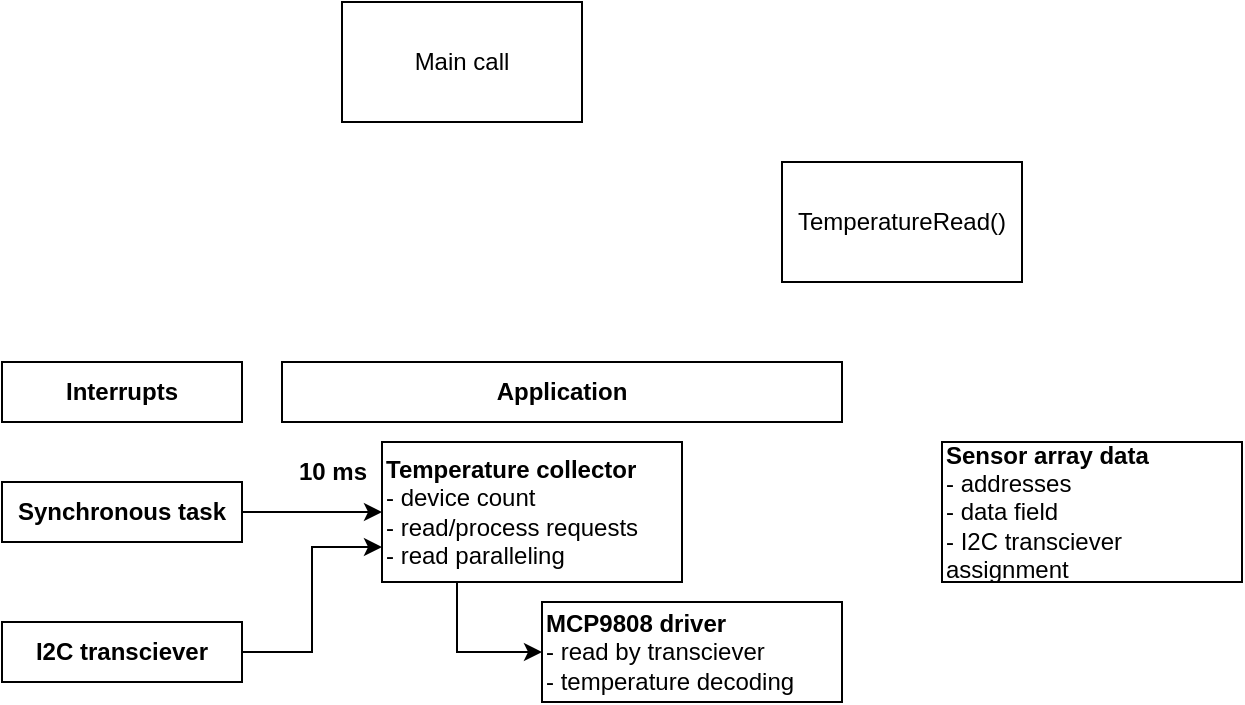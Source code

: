 <mxfile version="13.6.2" type="device"><diagram id="IANRAOWLI9YPEbpsFMMt" name="Page-1"><mxGraphModel dx="1086" dy="806" grid="1" gridSize="10" guides="1" tooltips="1" connect="1" arrows="1" fold="1" page="1" pageScale="1" pageWidth="850" pageHeight="1100" math="0" shadow="0"><root><mxCell id="0"/><mxCell id="1" parent="0"/><mxCell id="EzHu5vZr7P05Eedgp3SK-1" value="Main call" style="rounded=0;whiteSpace=wrap;html=1;" parent="1" vertex="1"><mxGeometry x="180" y="220" width="120" height="60" as="geometry"/></mxCell><mxCell id="EzHu5vZr7P05Eedgp3SK-2" value="TemperatureRead()" style="rounded=0;whiteSpace=wrap;html=1;" parent="1" vertex="1"><mxGeometry x="400" y="300" width="120" height="60" as="geometry"/></mxCell><mxCell id="CWKuOT4kULPw2SV1hI2G-1" value="&lt;b&gt;Application&lt;/b&gt;" style="rounded=0;whiteSpace=wrap;html=1;" vertex="1" parent="1"><mxGeometry x="150" y="400" width="280" height="30" as="geometry"/></mxCell><mxCell id="CWKuOT4kULPw2SV1hI2G-2" value="&lt;b&gt;Sensor array data&lt;/b&gt;&lt;br&gt;- addresses&lt;br&gt;- data field&lt;br&gt;- I2C transciever assignment" style="rounded=0;whiteSpace=wrap;html=1;align=left;" vertex="1" parent="1"><mxGeometry x="480" y="440" width="150" height="70" as="geometry"/></mxCell><mxCell id="CWKuOT4kULPw2SV1hI2G-7" style="edgeStyle=orthogonalEdgeStyle;rounded=0;orthogonalLoop=1;jettySize=auto;html=1;exitX=0.25;exitY=1;exitDx=0;exitDy=0;entryX=0;entryY=0.5;entryDx=0;entryDy=0;" edge="1" parent="1" source="CWKuOT4kULPw2SV1hI2G-3" target="CWKuOT4kULPw2SV1hI2G-4"><mxGeometry relative="1" as="geometry"/></mxCell><mxCell id="CWKuOT4kULPw2SV1hI2G-3" value="&lt;b&gt;Temperature collector&lt;/b&gt;&lt;br&gt;- device count&lt;br&gt;- read/process requests&lt;br&gt;- read paralleling" style="rounded=0;whiteSpace=wrap;html=1;align=left;" vertex="1" parent="1"><mxGeometry x="200" y="440" width="150" height="70" as="geometry"/></mxCell><mxCell id="CWKuOT4kULPw2SV1hI2G-4" value="&lt;b&gt;MCP9808 driver&lt;br&gt;&lt;/b&gt;- read by transciever&lt;br&gt;- temperature decoding" style="rounded=0;whiteSpace=wrap;html=1;align=left;" vertex="1" parent="1"><mxGeometry x="280" y="520" width="150" height="50" as="geometry"/></mxCell><mxCell id="CWKuOT4kULPw2SV1hI2G-5" value="&lt;b&gt;Interrupts&lt;/b&gt;" style="rounded=0;whiteSpace=wrap;html=1;" vertex="1" parent="1"><mxGeometry x="10" y="400" width="120" height="30" as="geometry"/></mxCell><mxCell id="CWKuOT4kULPw2SV1hI2G-6" value="&lt;b&gt;10 ms&lt;/b&gt;" style="text;html=1;align=center;verticalAlign=middle;resizable=0;points=[];autosize=1;" vertex="1" parent="1"><mxGeometry x="150" y="445" width="50" height="20" as="geometry"/></mxCell><mxCell id="CWKuOT4kULPw2SV1hI2G-9" style="edgeStyle=orthogonalEdgeStyle;rounded=0;orthogonalLoop=1;jettySize=auto;html=1;exitX=1;exitY=0.5;exitDx=0;exitDy=0;entryX=0;entryY=0.5;entryDx=0;entryDy=0;" edge="1" parent="1" source="CWKuOT4kULPw2SV1hI2G-8" target="CWKuOT4kULPw2SV1hI2G-3"><mxGeometry relative="1" as="geometry"/></mxCell><mxCell id="CWKuOT4kULPw2SV1hI2G-8" value="&lt;b&gt;Synchronous task&lt;/b&gt;" style="rounded=0;whiteSpace=wrap;html=1;" vertex="1" parent="1"><mxGeometry x="10" y="460" width="120" height="30" as="geometry"/></mxCell><mxCell id="CWKuOT4kULPw2SV1hI2G-11" style="edgeStyle=orthogonalEdgeStyle;rounded=0;orthogonalLoop=1;jettySize=auto;html=1;exitX=1;exitY=0.5;exitDx=0;exitDy=0;entryX=0;entryY=0.75;entryDx=0;entryDy=0;" edge="1" parent="1" source="CWKuOT4kULPw2SV1hI2G-10" target="CWKuOT4kULPw2SV1hI2G-3"><mxGeometry relative="1" as="geometry"/></mxCell><mxCell id="CWKuOT4kULPw2SV1hI2G-10" value="&lt;b&gt;I2C transciever&lt;/b&gt;" style="rounded=0;whiteSpace=wrap;html=1;" vertex="1" parent="1"><mxGeometry x="10" y="530" width="120" height="30" as="geometry"/></mxCell></root></mxGraphModel></diagram></mxfile>